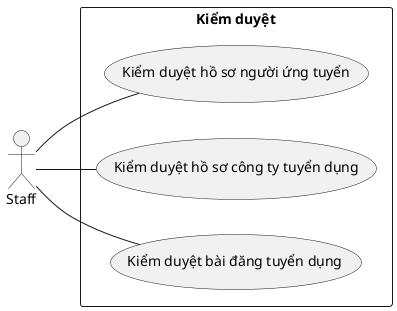 @startuml KiemDuyet
left to right direction

actor "Staff" as nhanVien

rectangle "Kiểm duyệt" {
    usecase "Kiểm duyệt hồ sơ người ứng tuyển" as kiemDuyetHoSoNguoiUngTuyen
    usecase "Kiểm duyệt hồ sơ công ty tuyển dụng" as kiemDuyetHoSoCongTyTuyenDung
    usecase "Kiểm duyệt bài đăng tuyển dụng" as kiemDuyetBaiDangTuyenDung
}

nhanVien -- kiemDuyetHoSoNguoiUngTuyen
nhanVien -- kiemDuyetHoSoCongTyTuyenDung
nhanVien -- kiemDuyetBaiDangTuyenDung

@enduml